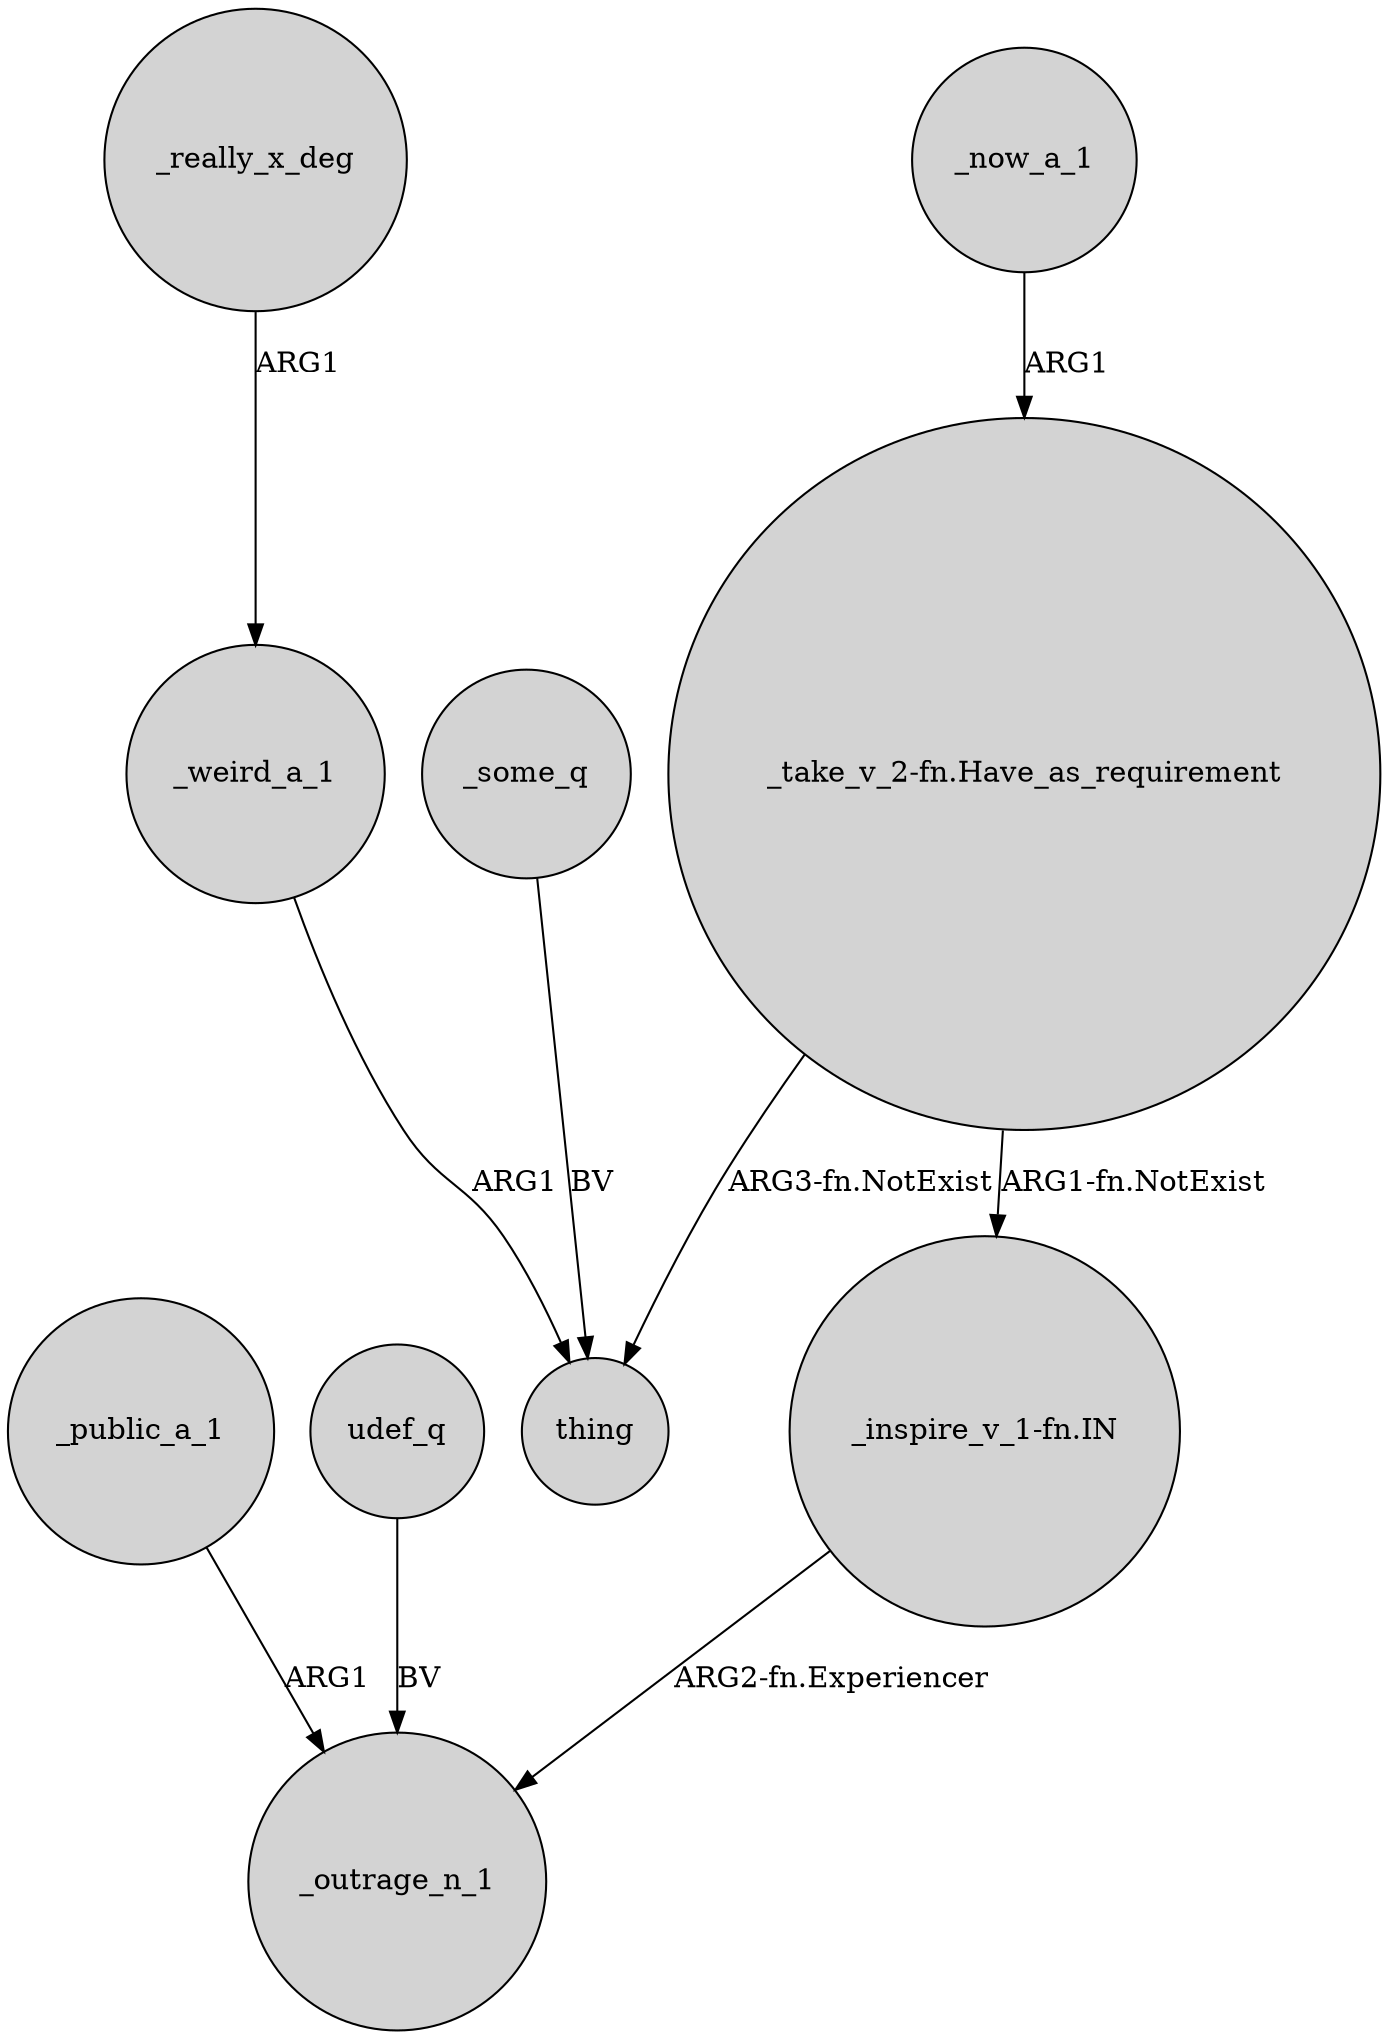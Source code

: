 digraph {
	node [shape=circle style=filled]
	"_take_v_2-fn.Have_as_requirement" -> "_inspire_v_1-fn.IN" [label="ARG1-fn.NotExist"]
	"_inspire_v_1-fn.IN" -> _outrage_n_1 [label="ARG2-fn.Experiencer"]
	"_take_v_2-fn.Have_as_requirement" -> thing [label="ARG3-fn.NotExist"]
	_weird_a_1 -> thing [label=ARG1]
	_really_x_deg -> _weird_a_1 [label=ARG1]
	_some_q -> thing [label=BV]
	_public_a_1 -> _outrage_n_1 [label=ARG1]
	_now_a_1 -> "_take_v_2-fn.Have_as_requirement" [label=ARG1]
	udef_q -> _outrage_n_1 [label=BV]
}
